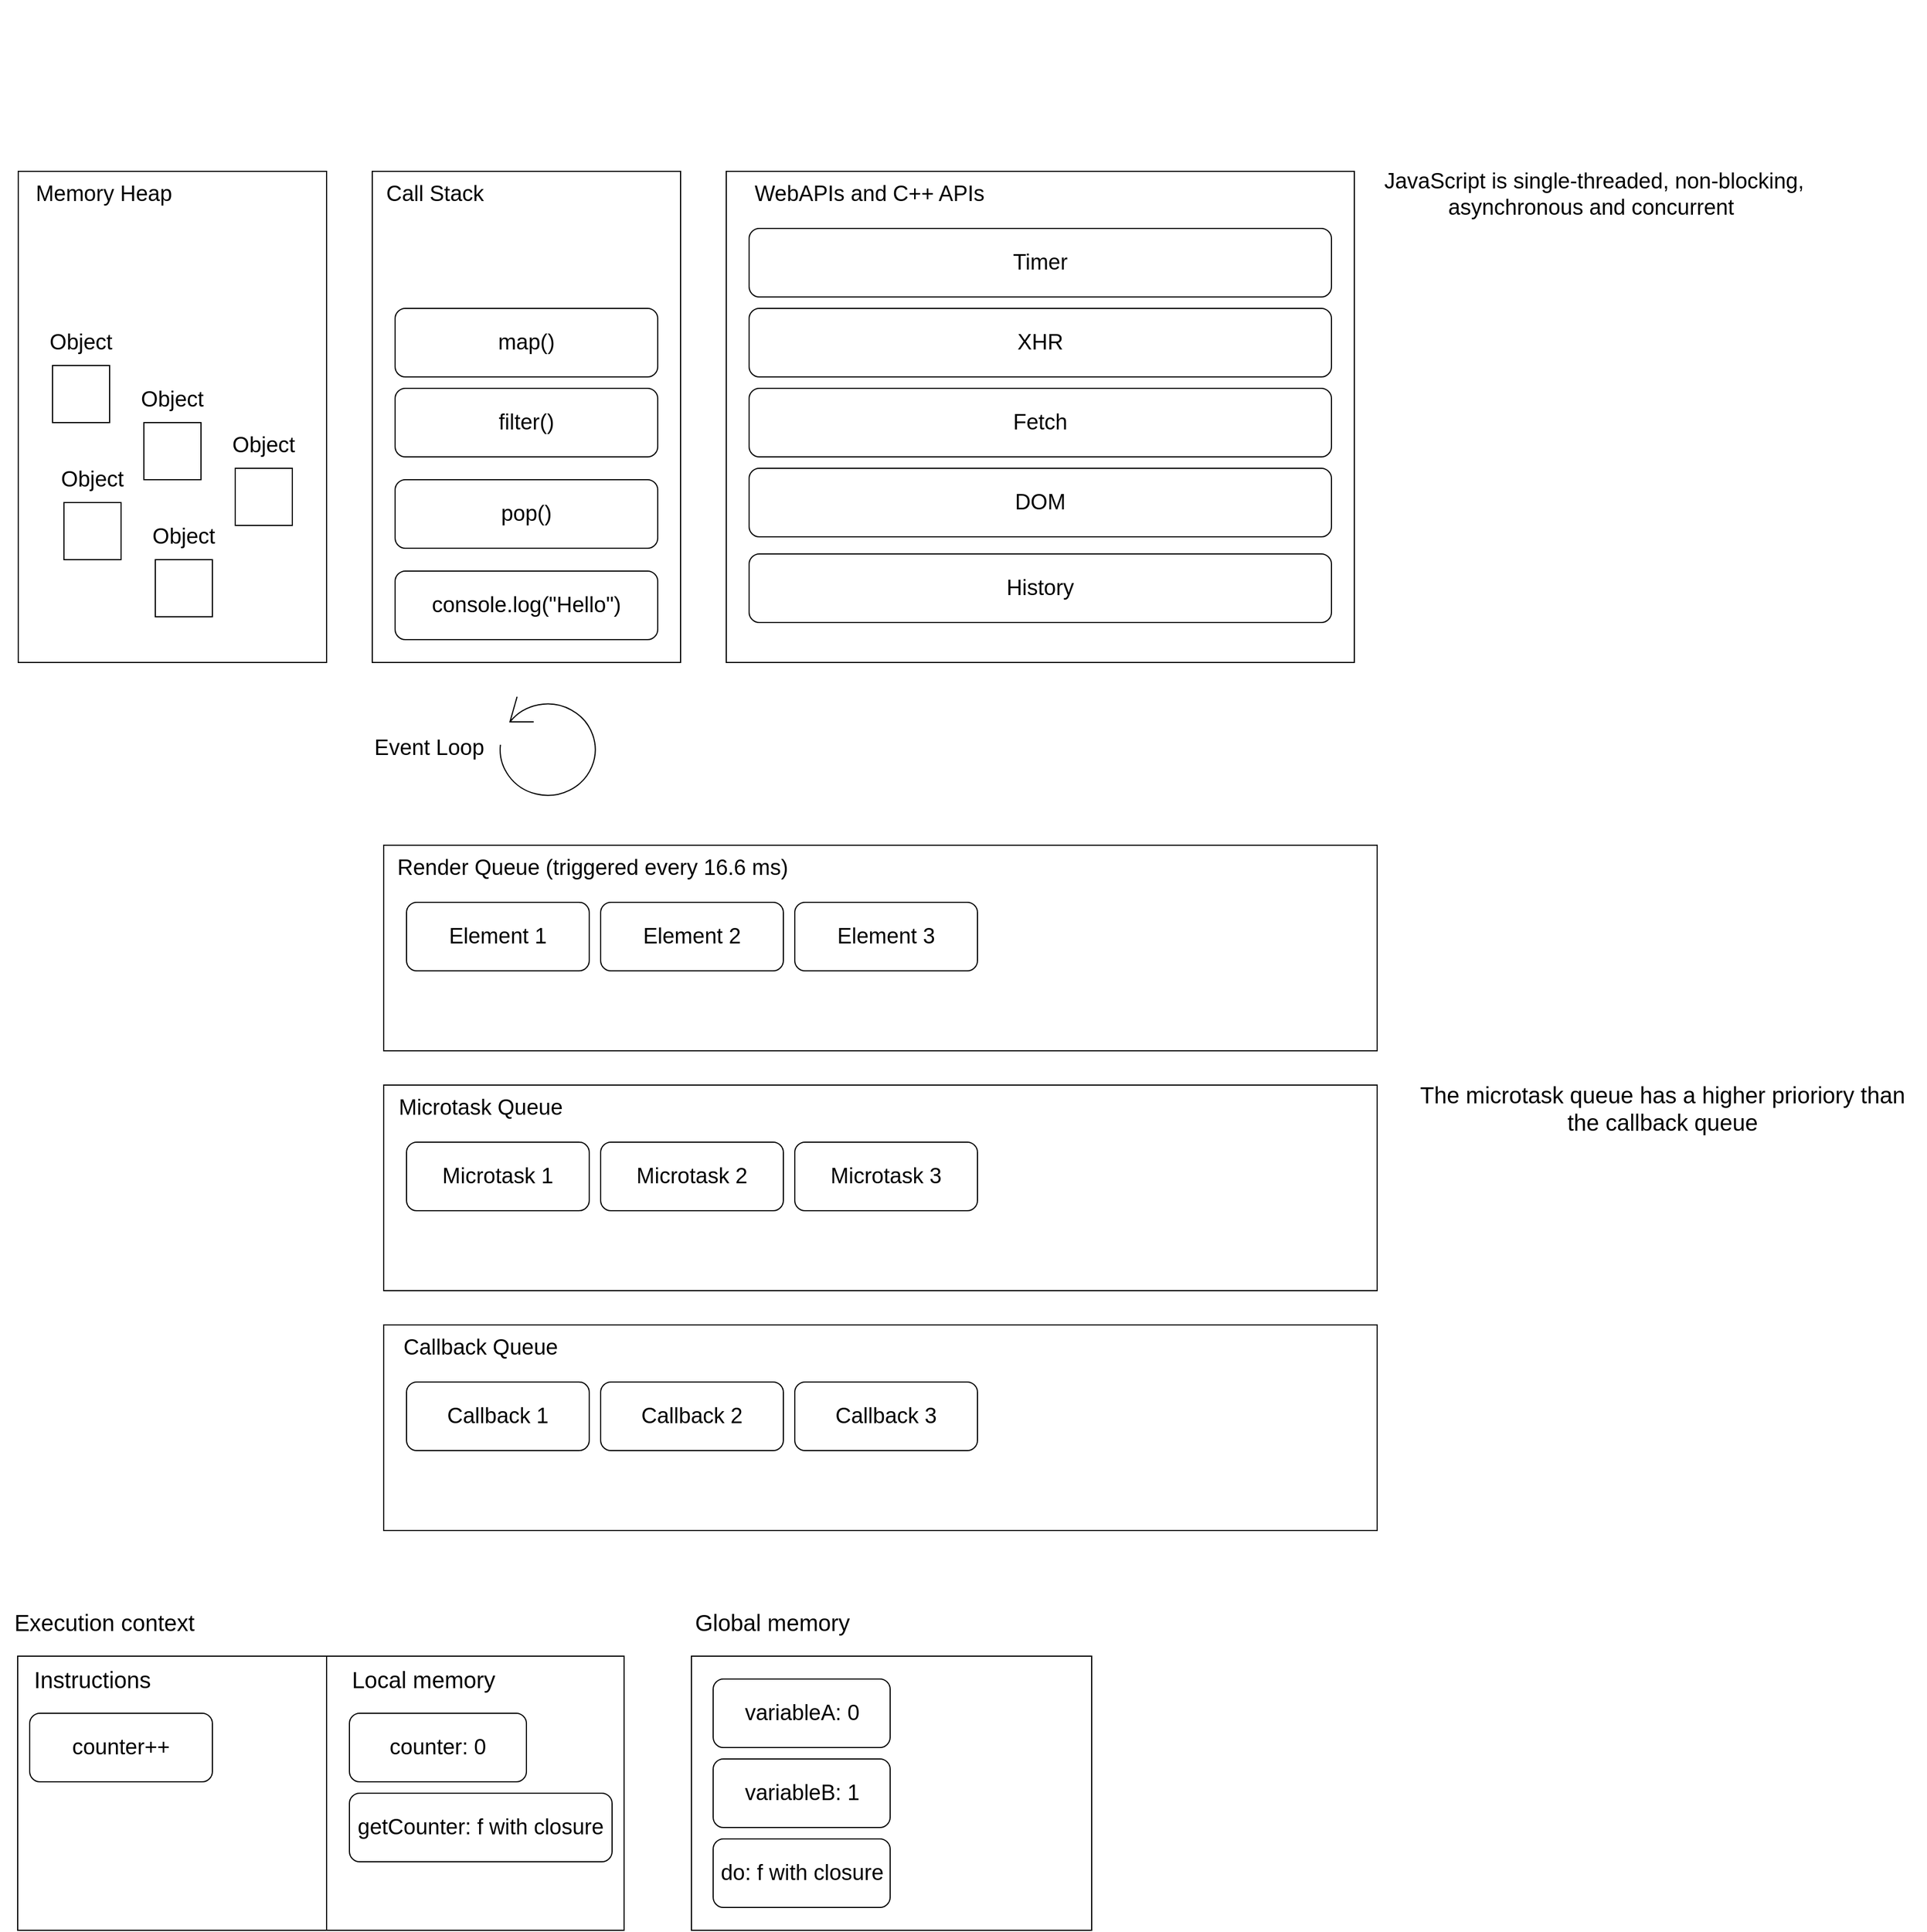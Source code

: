 <mxfile version="15.5.0" type="github">
  <diagram id="BkdP9_3qdBWuDpabCgVC" name="Page-1">
    <mxGraphModel dx="3220" dy="2353" grid="1" gridSize="10" guides="1" tooltips="1" connect="1" arrows="1" fold="1" page="1" pageScale="1" pageWidth="850" pageHeight="1100" math="0" shadow="0">
      <root>
        <mxCell id="0" />
        <mxCell id="1" parent="0" />
        <mxCell id="vp3Ed_rUJPtScr4eGyFw-6" value="" style="rounded=0;whiteSpace=wrap;html=1;direction=south;" parent="1" vertex="1">
          <mxGeometry x="130" y="110" width="270" height="430" as="geometry" />
        </mxCell>
        <mxCell id="vp3Ed_rUJPtScr4eGyFw-7" value="" style="rounded=0;whiteSpace=wrap;html=1;direction=south;" parent="1" vertex="1">
          <mxGeometry x="440" y="110" width="550" height="430" as="geometry" />
        </mxCell>
        <mxCell id="vp3Ed_rUJPtScr4eGyFw-8" value="" style="rounded=0;whiteSpace=wrap;html=1;direction=south;" parent="1" vertex="1">
          <mxGeometry x="140" y="1120" width="870" height="180" as="geometry" />
        </mxCell>
        <mxCell id="vp3Ed_rUJPtScr4eGyFw-9" value="" style="shape=mxgraph.bpmn.loop;html=1;outlineConnect=0;direction=south;" parent="1" vertex="1">
          <mxGeometry x="240" y="570" width="90" height="90" as="geometry" />
        </mxCell>
        <mxCell id="vp3Ed_rUJPtScr4eGyFw-10" value="Call Stack" style="text;html=1;strokeColor=none;fillColor=none;align=center;verticalAlign=middle;whiteSpace=wrap;rounded=0;fontSize=19;" parent="1" vertex="1">
          <mxGeometry x="130" y="120" width="110" height="20" as="geometry" />
        </mxCell>
        <mxCell id="vp3Ed_rUJPtScr4eGyFw-12" value="WebAPIs and C++ APIs" style="text;html=1;strokeColor=none;fillColor=none;align=center;verticalAlign=middle;whiteSpace=wrap;rounded=0;fontSize=19;" parent="1" vertex="1">
          <mxGeometry x="455.5" y="120" width="219" height="20" as="geometry" />
        </mxCell>
        <mxCell id="vp3Ed_rUJPtScr4eGyFw-13" value="Callback Queue" style="text;html=1;strokeColor=none;fillColor=none;align=center;verticalAlign=middle;whiteSpace=wrap;rounded=0;fontSize=19;" parent="1" vertex="1">
          <mxGeometry x="150" y="1130" width="150" height="20" as="geometry" />
        </mxCell>
        <mxCell id="vp3Ed_rUJPtScr4eGyFw-14" value="Event Loop" style="text;html=1;strokeColor=none;fillColor=none;align=center;verticalAlign=middle;whiteSpace=wrap;rounded=0;fontSize=19;" parent="1" vertex="1">
          <mxGeometry x="130" y="605" width="100" height="20" as="geometry" />
        </mxCell>
        <mxCell id="vp3Ed_rUJPtScr4eGyFw-16" value="" style="rounded=0;whiteSpace=wrap;html=1;direction=south;" parent="1" vertex="1">
          <mxGeometry x="-180" y="110" width="270" height="430" as="geometry" />
        </mxCell>
        <mxCell id="vp3Ed_rUJPtScr4eGyFw-17" value="Memory Heap" style="text;html=1;strokeColor=none;fillColor=none;align=center;verticalAlign=middle;whiteSpace=wrap;rounded=0;fontSize=19;" parent="1" vertex="1">
          <mxGeometry x="-170" y="120" width="130" height="20" as="geometry" />
        </mxCell>
        <mxCell id="vp3Ed_rUJPtScr4eGyFw-19" value="Timer" style="rounded=1;whiteSpace=wrap;html=1;fontSize=19;" parent="1" vertex="1">
          <mxGeometry x="460" y="160" width="510" height="60" as="geometry" />
        </mxCell>
        <mxCell id="vp3Ed_rUJPtScr4eGyFw-20" value="XHR" style="rounded=1;whiteSpace=wrap;html=1;fontSize=19;" parent="1" vertex="1">
          <mxGeometry x="460" y="230" width="510" height="60" as="geometry" />
        </mxCell>
        <mxCell id="vp3Ed_rUJPtScr4eGyFw-21" value="DOM" style="rounded=1;whiteSpace=wrap;html=1;fontSize=19;" parent="1" vertex="1">
          <mxGeometry x="460" y="370" width="510" height="60" as="geometry" />
        </mxCell>
        <mxCell id="vp3Ed_rUJPtScr4eGyFw-22" value="console.log(&quot;Hello&quot;)" style="rounded=1;whiteSpace=wrap;html=1;fontSize=19;" parent="1" vertex="1">
          <mxGeometry x="150" y="460" width="230" height="60" as="geometry" />
        </mxCell>
        <mxCell id="vp3Ed_rUJPtScr4eGyFw-23" value="pop()" style="rounded=1;whiteSpace=wrap;html=1;fontSize=19;" parent="1" vertex="1">
          <mxGeometry x="150" y="380" width="230" height="60" as="geometry" />
        </mxCell>
        <mxCell id="vp3Ed_rUJPtScr4eGyFw-24" value="filter()" style="rounded=1;whiteSpace=wrap;html=1;fontSize=19;" parent="1" vertex="1">
          <mxGeometry x="150" y="300" width="230" height="60" as="geometry" />
        </mxCell>
        <mxCell id="vp3Ed_rUJPtScr4eGyFw-25" value="" style="whiteSpace=wrap;html=1;aspect=fixed;" parent="1" vertex="1">
          <mxGeometry x="-140" y="400" width="50" height="50" as="geometry" />
        </mxCell>
        <mxCell id="vp3Ed_rUJPtScr4eGyFw-26" value="" style="whiteSpace=wrap;html=1;aspect=fixed;" parent="1" vertex="1">
          <mxGeometry x="-70" y="330" width="50" height="50" as="geometry" />
        </mxCell>
        <mxCell id="vp3Ed_rUJPtScr4eGyFw-27" value="" style="whiteSpace=wrap;html=1;aspect=fixed;" parent="1" vertex="1">
          <mxGeometry x="-60" y="450" width="50" height="50" as="geometry" />
        </mxCell>
        <mxCell id="vp3Ed_rUJPtScr4eGyFw-28" value="" style="whiteSpace=wrap;html=1;aspect=fixed;" parent="1" vertex="1">
          <mxGeometry x="-150" y="280" width="50" height="50" as="geometry" />
        </mxCell>
        <mxCell id="vp3Ed_rUJPtScr4eGyFw-29" value="" style="whiteSpace=wrap;html=1;aspect=fixed;" parent="1" vertex="1">
          <mxGeometry x="10" y="370" width="50" height="50" as="geometry" />
        </mxCell>
        <mxCell id="vp3Ed_rUJPtScr4eGyFw-30" value="Callback 1" style="rounded=1;whiteSpace=wrap;html=1;fontSize=19;" parent="1" vertex="1">
          <mxGeometry x="160" y="1170" width="160" height="60" as="geometry" />
        </mxCell>
        <mxCell id="vp3Ed_rUJPtScr4eGyFw-31" value="&lt;font style=&quot;font-size: 19px;&quot;&gt;Callback 2&lt;/font&gt;" style="rounded=1;whiteSpace=wrap;html=1;fontSize=19;" parent="1" vertex="1">
          <mxGeometry x="330" y="1170" width="160" height="60" as="geometry" />
        </mxCell>
        <mxCell id="vp3Ed_rUJPtScr4eGyFw-32" value="Callback 3" style="rounded=1;whiteSpace=wrap;html=1;fontSize=19;" parent="1" vertex="1">
          <mxGeometry x="500" y="1170" width="160" height="60" as="geometry" />
        </mxCell>
        <mxCell id="vp3Ed_rUJPtScr4eGyFw-34" value="" style="rounded=0;whiteSpace=wrap;html=1;direction=south;" parent="1" vertex="1">
          <mxGeometry x="140" y="910" width="870" height="180" as="geometry" />
        </mxCell>
        <mxCell id="vp3Ed_rUJPtScr4eGyFw-35" value="Microtask Queue" style="text;html=1;strokeColor=none;fillColor=none;align=center;verticalAlign=middle;whiteSpace=wrap;rounded=0;fontSize=19;" parent="1" vertex="1">
          <mxGeometry x="150" y="920" width="150" height="20" as="geometry" />
        </mxCell>
        <mxCell id="vp3Ed_rUJPtScr4eGyFw-38" value="Microtask 1" style="rounded=1;whiteSpace=wrap;html=1;fontSize=19;" parent="1" vertex="1">
          <mxGeometry x="160" y="960" width="160" height="60" as="geometry" />
        </mxCell>
        <mxCell id="vp3Ed_rUJPtScr4eGyFw-39" value="Microtask 2" style="rounded=1;whiteSpace=wrap;html=1;fontSize=19;" parent="1" vertex="1">
          <mxGeometry x="330" y="960" width="160" height="60" as="geometry" />
        </mxCell>
        <mxCell id="vp3Ed_rUJPtScr4eGyFw-40" value="Microtask 3" style="rounded=1;whiteSpace=wrap;html=1;fontSize=19;" parent="1" vertex="1">
          <mxGeometry x="500" y="960" width="160" height="60" as="geometry" />
        </mxCell>
        <mxCell id="vp3Ed_rUJPtScr4eGyFw-43" value="Object" style="text;html=1;strokeColor=none;fillColor=none;align=center;verticalAlign=middle;whiteSpace=wrap;rounded=0;fontSize=19;" parent="1" vertex="1">
          <mxGeometry x="-145" y="250" width="40" height="20" as="geometry" />
        </mxCell>
        <mxCell id="vp3Ed_rUJPtScr4eGyFw-44" value="Object" style="text;html=1;strokeColor=none;fillColor=none;align=center;verticalAlign=middle;whiteSpace=wrap;rounded=0;fontSize=19;" parent="1" vertex="1">
          <mxGeometry x="-65" y="300" width="40" height="20" as="geometry" />
        </mxCell>
        <mxCell id="vp3Ed_rUJPtScr4eGyFw-45" value="Object" style="text;html=1;strokeColor=none;fillColor=none;align=center;verticalAlign=middle;whiteSpace=wrap;rounded=0;fontSize=19;" parent="1" vertex="1">
          <mxGeometry x="15" y="340" width="40" height="20" as="geometry" />
        </mxCell>
        <mxCell id="vp3Ed_rUJPtScr4eGyFw-46" value="Object" style="text;html=1;strokeColor=none;fillColor=none;align=center;verticalAlign=middle;whiteSpace=wrap;rounded=0;fontSize=19;" parent="1" vertex="1">
          <mxGeometry x="-135" y="370" width="40" height="20" as="geometry" />
        </mxCell>
        <mxCell id="vp3Ed_rUJPtScr4eGyFw-47" value="Object" style="text;html=1;strokeColor=none;fillColor=none;align=center;verticalAlign=middle;whiteSpace=wrap;rounded=0;fontSize=19;" parent="1" vertex="1">
          <mxGeometry x="-55" y="420" width="40" height="20" as="geometry" />
        </mxCell>
        <mxCell id="F3dvDNXk8t1JcE4rUVYM-1" value="" style="shape=image;verticalLabelPosition=bottom;labelBackgroundColor=#ffffff;verticalAlign=top;aspect=fixed;imageAspect=0;image=https://upload.wikimedia.org/wikipedia/commons/thumb/3/3f/V8_JavaScript_engine_logo_2.svg/1200px-V8_JavaScript_engine_logo_2.svg.png;" parent="1" vertex="1">
          <mxGeometry x="-190" y="-40" width="150" height="150" as="geometry" />
        </mxCell>
        <mxCell id="6QtukGbn-FIJw9YeCo-H-1" value="" style="shape=image;verticalLabelPosition=bottom;labelBackgroundColor=#ffffff;verticalAlign=top;aspect=fixed;imageAspect=0;image=http://4.bp.blogspot.com/-SAlsUK_Hwkw/TYGj8pt-kbI/AAAAAAAAAqE/blsfUwJWdbU/s1600/Google%2BChrome%2Bicon%2Bnew.png;" parent="1" vertex="1">
          <mxGeometry x="440" y="30" width="70" height="70" as="geometry" />
        </mxCell>
        <mxCell id="6QtukGbn-FIJw9YeCo-H-2" value="" style="shape=image;verticalLabelPosition=bottom;labelBackgroundColor=#ffffff;verticalAlign=top;aspect=fixed;imageAspect=0;image=https://raw.githubusercontent.com/isocpp/logos/master/cpp_logo.png;" parent="1" vertex="1">
          <mxGeometry x="520" y="28.65" width="63.53" height="71.35" as="geometry" />
        </mxCell>
        <mxCell id="MCUXpGSujRW6-5WqFEAj-1" value="&lt;font style=&quot;font-size: 19px&quot;&gt;JavaScript is single-threaded, non-blocking, asynchronous and concurrent&amp;nbsp;&lt;/font&gt;" style="text;html=1;strokeColor=none;fillColor=none;align=center;verticalAlign=middle;whiteSpace=wrap;rounded=0;" parent="1" vertex="1">
          <mxGeometry x="1000" y="120" width="400" height="20" as="geometry" />
        </mxCell>
        <mxCell id="ilvJonOSDYWT9VKSYLCs-7" value="" style="rounded=0;whiteSpace=wrap;html=1;direction=south;" parent="1" vertex="1">
          <mxGeometry x="140" y="700" width="870" height="180" as="geometry" />
        </mxCell>
        <mxCell id="ilvJonOSDYWT9VKSYLCs-8" value="Render Queue (triggered every 16.6 ms)" style="text;html=1;strokeColor=none;fillColor=none;align=left;verticalAlign=middle;whiteSpace=wrap;rounded=0;fontSize=19;" parent="1" vertex="1">
          <mxGeometry x="150" y="710" width="350" height="20" as="geometry" />
        </mxCell>
        <mxCell id="ilvJonOSDYWT9VKSYLCs-9" value="Element 1" style="rounded=1;whiteSpace=wrap;html=1;fontSize=19;" parent="1" vertex="1">
          <mxGeometry x="160" y="750" width="160" height="60" as="geometry" />
        </mxCell>
        <mxCell id="ilvJonOSDYWT9VKSYLCs-10" value="&lt;font style=&quot;font-size: 19px&quot;&gt;Element 2&lt;/font&gt;" style="rounded=1;whiteSpace=wrap;html=1;fontSize=19;" parent="1" vertex="1">
          <mxGeometry x="330" y="750" width="160" height="60" as="geometry" />
        </mxCell>
        <mxCell id="ilvJonOSDYWT9VKSYLCs-11" value="Element 3" style="rounded=1;whiteSpace=wrap;html=1;fontSize=19;" parent="1" vertex="1">
          <mxGeometry x="500" y="750" width="160" height="60" as="geometry" />
        </mxCell>
        <mxCell id="lwLxD6SXtwrRYqILnOid-1" value="" style="rounded=0;whiteSpace=wrap;html=1;direction=south;" parent="1" vertex="1">
          <mxGeometry x="-180" y="1410" width="530" height="180" as="geometry" />
        </mxCell>
        <mxCell id="lwLxD6SXtwrRYqILnOid-2" value="" style="rounded=0;whiteSpace=wrap;html=1;direction=south;" parent="1" vertex="1">
          <mxGeometry x="409.5" y="1410" width="350.5" height="240" as="geometry" />
        </mxCell>
        <mxCell id="lwLxD6SXtwrRYqILnOid-3" value="Global memory" style="text;html=1;strokeColor=none;fillColor=none;align=center;verticalAlign=middle;whiteSpace=wrap;rounded=0;fontSize=20;" parent="1" vertex="1">
          <mxGeometry x="390" y="1370" width="180.5" height="20" as="geometry" />
        </mxCell>
        <mxCell id="lwLxD6SXtwrRYqILnOid-4" value="Execution context" style="text;html=1;strokeColor=none;fillColor=none;align=center;verticalAlign=middle;whiteSpace=wrap;rounded=0;fontSize=20;" parent="1" vertex="1">
          <mxGeometry x="-195.25" y="1370" width="180.5" height="20" as="geometry" />
        </mxCell>
        <mxCell id="lwLxD6SXtwrRYqILnOid-5" value="" style="rounded=0;whiteSpace=wrap;html=1;direction=south;" parent="1" vertex="1">
          <mxGeometry x="80" y="1410" width="270.5" height="240" as="geometry" />
        </mxCell>
        <mxCell id="lwLxD6SXtwrRYqILnOid-6" value="" style="rounded=0;whiteSpace=wrap;html=1;direction=south;" parent="1" vertex="1">
          <mxGeometry x="-180.5" y="1410" width="270.5" height="240" as="geometry" />
        </mxCell>
        <mxCell id="lwLxD6SXtwrRYqILnOid-7" value="Instructions" style="text;html=1;strokeColor=none;fillColor=none;align=center;verticalAlign=middle;whiteSpace=wrap;rounded=0;fontSize=20;" parent="1" vertex="1">
          <mxGeometry x="-135" y="1420" width="40" height="20" as="geometry" />
        </mxCell>
        <mxCell id="lwLxD6SXtwrRYqILnOid-8" value="Local memory" style="text;html=1;strokeColor=none;fillColor=none;align=center;verticalAlign=middle;whiteSpace=wrap;rounded=0;fontSize=20;" parent="1" vertex="1">
          <mxGeometry x="100" y="1420" width="150" height="20" as="geometry" />
        </mxCell>
        <mxCell id="lwLxD6SXtwrRYqILnOid-10" value="counter++" style="rounded=1;whiteSpace=wrap;html=1;fontSize=19;" parent="1" vertex="1">
          <mxGeometry x="-170" y="1460" width="160" height="60" as="geometry" />
        </mxCell>
        <mxCell id="lwLxD6SXtwrRYqILnOid-11" value="counter: 0" style="rounded=1;whiteSpace=wrap;html=1;fontSize=19;" parent="1" vertex="1">
          <mxGeometry x="110" y="1460" width="155" height="60" as="geometry" />
        </mxCell>
        <mxCell id="lwLxD6SXtwrRYqILnOid-12" value="getCounter: f with closure" style="rounded=1;whiteSpace=wrap;html=1;fontSize=19;" parent="1" vertex="1">
          <mxGeometry x="110" y="1530" width="230" height="60" as="geometry" />
        </mxCell>
        <mxCell id="lwLxD6SXtwrRYqILnOid-14" value="variableA: 0" style="rounded=1;whiteSpace=wrap;html=1;fontSize=19;" parent="1" vertex="1">
          <mxGeometry x="428.53" y="1430" width="155" height="60" as="geometry" />
        </mxCell>
        <mxCell id="lwLxD6SXtwrRYqILnOid-15" value="variableB: 1" style="rounded=1;whiteSpace=wrap;html=1;fontSize=19;" parent="1" vertex="1">
          <mxGeometry x="428.53" y="1500" width="155" height="60" as="geometry" />
        </mxCell>
        <mxCell id="lwLxD6SXtwrRYqILnOid-16" value="do: f with closure" style="rounded=1;whiteSpace=wrap;html=1;fontSize=19;" parent="1" vertex="1">
          <mxGeometry x="428.53" y="1570" width="155" height="60" as="geometry" />
        </mxCell>
        <mxCell id="KnOiS1BiQ93vSqCDbLpS-1" value="&lt;font style=&quot;font-size: 20px&quot;&gt;The microtask queue has a higher prioriory than the callback queue&lt;/font&gt;" style="text;html=1;strokeColor=none;fillColor=none;align=center;verticalAlign=middle;whiteSpace=wrap;rounded=0;" parent="1" vertex="1">
          <mxGeometry x="1030" y="920" width="460" height="20" as="geometry" />
        </mxCell>
        <mxCell id="J3yt24rZ_harfGzyYT1_-1" value="Fetch" style="rounded=1;whiteSpace=wrap;html=1;fontSize=19;" vertex="1" parent="1">
          <mxGeometry x="460" y="300" width="510" height="60" as="geometry" />
        </mxCell>
        <mxCell id="J3yt24rZ_harfGzyYT1_-2" value="History" style="rounded=1;whiteSpace=wrap;html=1;fontSize=19;" vertex="1" parent="1">
          <mxGeometry x="460" y="445" width="510" height="60" as="geometry" />
        </mxCell>
        <mxCell id="J3yt24rZ_harfGzyYT1_-3" value="map()" style="rounded=1;whiteSpace=wrap;html=1;fontSize=19;" vertex="1" parent="1">
          <mxGeometry x="150" y="230" width="230" height="60" as="geometry" />
        </mxCell>
      </root>
    </mxGraphModel>
  </diagram>
</mxfile>
